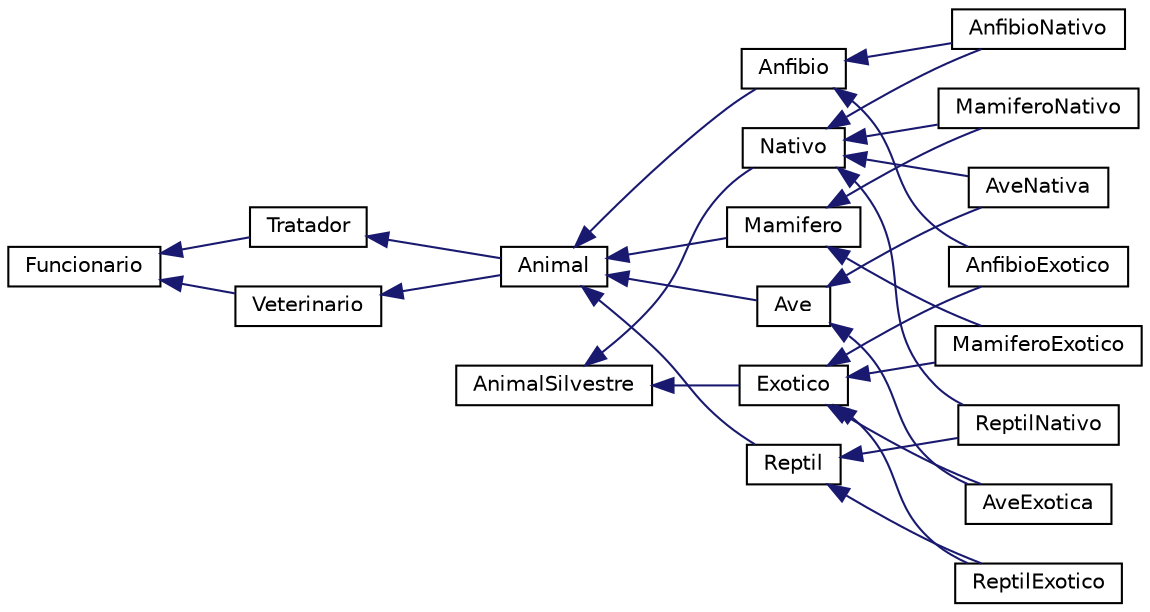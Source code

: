 digraph "Graphical Class Hierarchy"
{
  edge [fontname="Helvetica",fontsize="10",labelfontname="Helvetica",labelfontsize="10"];
  node [fontname="Helvetica",fontsize="10",shape=record];
  rankdir="LR";
  Node1 [label="AnimalSilvestre",height=0.2,width=0.4,color="black", fillcolor="white", style="filled",URL="$classAnimalSilvestre.html",tooltip="Classe Animal Silvestre. "];
  Node1 -> Node2 [dir="back",color="midnightblue",fontsize="10",style="solid",fontname="Helvetica"];
  Node2 [label="Exotico",height=0.2,width=0.4,color="black", fillcolor="white", style="filled",URL="$classExotico.html",tooltip="Classe Exotico que herda da classe Animal Silvestre. "];
  Node2 -> Node3 [dir="back",color="midnightblue",fontsize="10",style="solid",fontname="Helvetica"];
  Node3 [label="AnfibioExotico",height=0.2,width=0.4,color="black", fillcolor="white", style="filled",URL="$classAnfibioExotico.html",tooltip="Classe Derivada da classe Anfibio e classe Exotico. "];
  Node2 -> Node4 [dir="back",color="midnightblue",fontsize="10",style="solid",fontname="Helvetica"];
  Node4 [label="AveExotica",height=0.2,width=0.4,color="black", fillcolor="white", style="filled",URL="$classAveExotica.html",tooltip="Classe Derivada da classe Ave e Classe Exotico. "];
  Node2 -> Node5 [dir="back",color="midnightblue",fontsize="10",style="solid",fontname="Helvetica"];
  Node5 [label="MamiferoExotico",height=0.2,width=0.4,color="black", fillcolor="white", style="filled",URL="$classMamiferoExotico.html",tooltip="Classe Derivada que herda da classe Exotico e da classe Mamifero. "];
  Node2 -> Node6 [dir="back",color="midnightblue",fontsize="10",style="solid",fontname="Helvetica"];
  Node6 [label="ReptilExotico",height=0.2,width=0.4,color="black", fillcolor="white", style="filled",URL="$classReptilExotico.html",tooltip="Classe derivada da classe Exotico e Classe Reptil. "];
  Node1 -> Node7 [dir="back",color="midnightblue",fontsize="10",style="solid",fontname="Helvetica"];
  Node7 [label="Nativo",height=0.2,width=0.4,color="black", fillcolor="white", style="filled",URL="$classNativo.html",tooltip="Classe Nativo que herda da classe AnimalSilvestre. "];
  Node7 -> Node8 [dir="back",color="midnightblue",fontsize="10",style="solid",fontname="Helvetica"];
  Node8 [label="AnfibioNativo",height=0.2,width=0.4,color="black", fillcolor="white", style="filled",URL="$classAnfibioNativo.html",tooltip="Classe Derivada da classe Nativo e da classe Anfibio. "];
  Node7 -> Node9 [dir="back",color="midnightblue",fontsize="10",style="solid",fontname="Helvetica"];
  Node9 [label="AveNativa",height=0.2,width=0.4,color="black", fillcolor="white", style="filled",URL="$classAveNativa.html",tooltip="Classe Derivada da classe Ave e da classe Nativo. "];
  Node7 -> Node10 [dir="back",color="midnightblue",fontsize="10",style="solid",fontname="Helvetica"];
  Node10 [label="MamiferoNativo",height=0.2,width=0.4,color="black", fillcolor="white", style="filled",URL="$classMamiferoNativo.html",tooltip="Classe Derivada que herda da classe Naitvo e da classe Mamifero. "];
  Node7 -> Node11 [dir="back",color="midnightblue",fontsize="10",style="solid",fontname="Helvetica"];
  Node11 [label="ReptilNativo",height=0.2,width=0.4,color="black", fillcolor="white", style="filled",URL="$classReptilNativo.html",tooltip="Classe Derivada da classe Nativo e da classe Reptil. "];
  Node12 [label="Funcionario",height=0.2,width=0.4,color="black", fillcolor="white", style="filled",URL="$classFuncionario.html",tooltip="Classe base Abstrata Funcionário. "];
  Node12 -> Node13 [dir="back",color="midnightblue",fontsize="10",style="solid",fontname="Helvetica"];
  Node13 [label="Tratador",height=0.2,width=0.4,color="black", fillcolor="white", style="filled",URL="$classTratador.html",tooltip="Classe derivada Tratador que herda da classe Funcionario. "];
  Node13 -> Node14 [dir="back",color="midnightblue",fontsize="10",style="solid",fontname="Helvetica"];
  Node14 [label="Animal",height=0.2,width=0.4,color="black", fillcolor="white", style="filled",URL="$classAnimal.html"];
  Node14 -> Node15 [dir="back",color="midnightblue",fontsize="10",style="solid",fontname="Helvetica"];
  Node15 [label="Anfibio",height=0.2,width=0.4,color="black", fillcolor="white", style="filled",URL="$classAnfibio.html",tooltip="Classe Derivada da classe Animal. "];
  Node15 -> Node3 [dir="back",color="midnightblue",fontsize="10",style="solid",fontname="Helvetica"];
  Node15 -> Node8 [dir="back",color="midnightblue",fontsize="10",style="solid",fontname="Helvetica"];
  Node14 -> Node16 [dir="back",color="midnightblue",fontsize="10",style="solid",fontname="Helvetica"];
  Node16 [label="Ave",height=0.2,width=0.4,color="black", fillcolor="white", style="filled",URL="$classAve.html",tooltip="Classe Devidada da classe Animal. "];
  Node16 -> Node4 [dir="back",color="midnightblue",fontsize="10",style="solid",fontname="Helvetica"];
  Node16 -> Node9 [dir="back",color="midnightblue",fontsize="10",style="solid",fontname="Helvetica"];
  Node14 -> Node17 [dir="back",color="midnightblue",fontsize="10",style="solid",fontname="Helvetica"];
  Node17 [label="Mamifero",height=0.2,width=0.4,color="black", fillcolor="white", style="filled",URL="$classMamifero.html",tooltip="Classe Derivada da classe Animal. "];
  Node17 -> Node5 [dir="back",color="midnightblue",fontsize="10",style="solid",fontname="Helvetica"];
  Node17 -> Node10 [dir="back",color="midnightblue",fontsize="10",style="solid",fontname="Helvetica"];
  Node14 -> Node18 [dir="back",color="midnightblue",fontsize="10",style="solid",fontname="Helvetica"];
  Node18 [label="Reptil",height=0.2,width=0.4,color="black", fillcolor="white", style="filled",URL="$classReptil.html",tooltip="Classe Reptil derivada da classe Animal. "];
  Node18 -> Node6 [dir="back",color="midnightblue",fontsize="10",style="solid",fontname="Helvetica"];
  Node18 -> Node11 [dir="back",color="midnightblue",fontsize="10",style="solid",fontname="Helvetica"];
  Node12 -> Node19 [dir="back",color="midnightblue",fontsize="10",style="solid",fontname="Helvetica"];
  Node19 [label="Veterinario",height=0.2,width=0.4,color="black", fillcolor="white", style="filled",URL="$classVeterinario.html",tooltip="Classe Derivada Veterinário que herda da classe Funcionário. "];
  Node19 -> Node14 [dir="back",color="midnightblue",fontsize="10",style="solid",fontname="Helvetica"];
}
